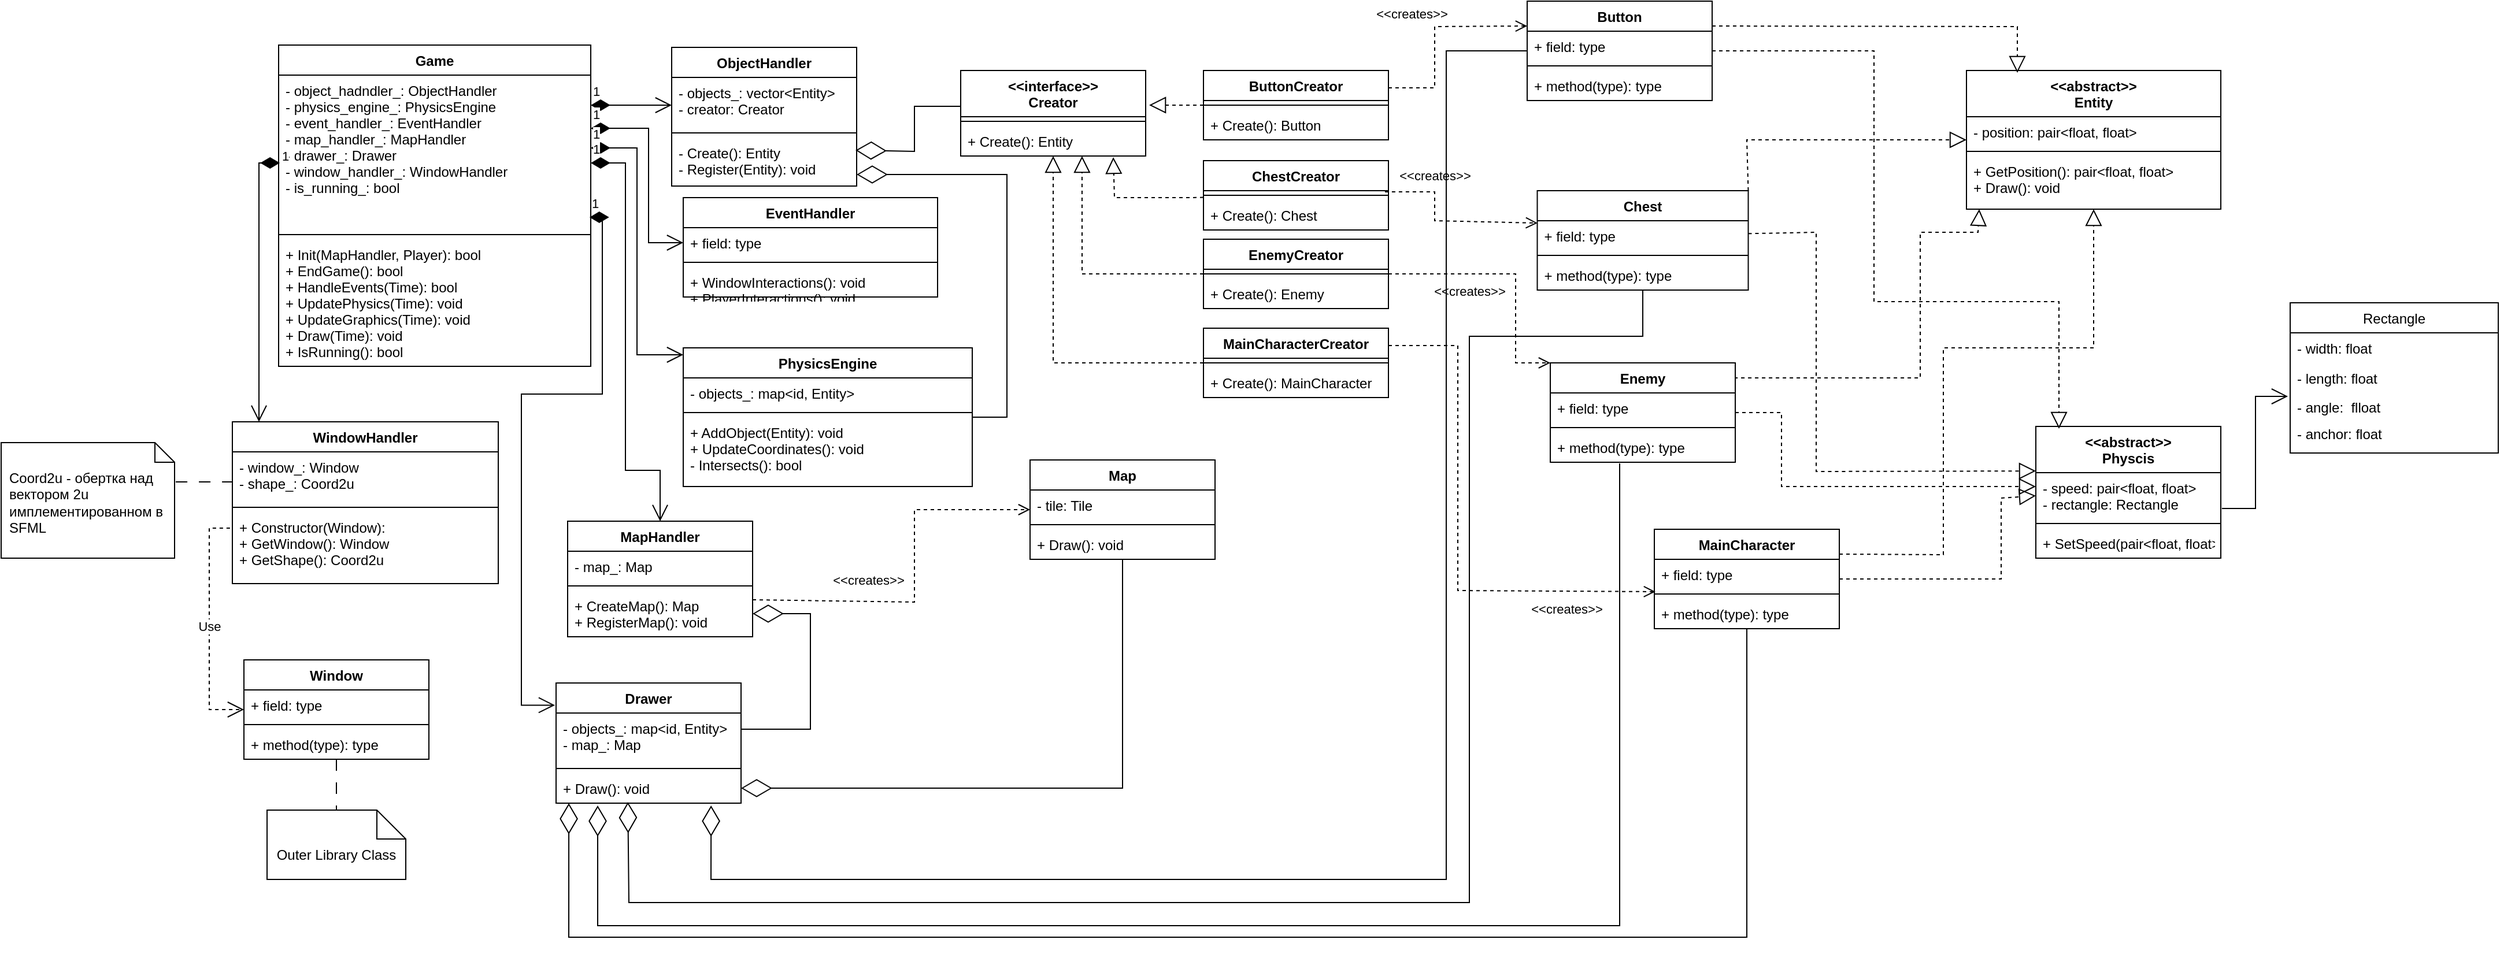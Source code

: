 <mxfile version="17.1.3" type="google"><diagram id="ywXc5MAIwlvj3-LFoGRq" name="Page-1"><mxGraphModel grid="1" gridSize="10" guides="1" tooltips="1" connect="1" arrows="1" page="1" fold="1" pageScale="1" pageWidth="850" pageHeight="1100" math="0" shadow="0"><root><mxCell id="0"/><mxCell id="1" parent="0"/><mxCell id="kwW3Hx332T4XAe6-a-iR-12" value="Game" style="swimlane;fontStyle=1;align=center;verticalAlign=top;childLayout=stackLayout;horizontal=1;startSize=26;horizontalStack=0;resizeParent=1;resizeParentMax=0;resizeLast=0;collapsible=1;marginBottom=0;" parent="1" vertex="1"><mxGeometry x="-230" y="8" width="270" height="278" as="geometry"/></mxCell><mxCell id="kwW3Hx332T4XAe6-a-iR-13" value="- object_hadndler_: ObjectHandler&#10;- physics_engine_: PhysicsEngine&#10;- event_handler_: EventHandler&#10;- map_handler_: MapHandler &#10;- drawer_: Drawer&#10;- window_handler_: WindowHandler&#10;- is_running_: bool" style="text;strokeColor=none;fillColor=none;align=left;verticalAlign=top;spacingLeft=4;spacingRight=4;overflow=hidden;rotatable=0;points=[[0,0.5],[1,0.5]];portConstraint=eastwest;" parent="kwW3Hx332T4XAe6-a-iR-12" vertex="1"><mxGeometry y="26" width="270" height="134" as="geometry"/></mxCell><mxCell id="kwW3Hx332T4XAe6-a-iR-14" value="" style="line;strokeWidth=1;fillColor=none;align=left;verticalAlign=middle;spacingTop=-1;spacingLeft=3;spacingRight=3;rotatable=0;labelPosition=right;points=[];portConstraint=eastwest;" parent="kwW3Hx332T4XAe6-a-iR-12" vertex="1"><mxGeometry y="160" width="270" height="8" as="geometry"/></mxCell><mxCell id="kwW3Hx332T4XAe6-a-iR-15" value="+ Init(MapHandler, Player): bool&#10;+ EndGame(): bool&#10;+ HandleEvents(Time): bool&#10;+ UpdatePhysics(Time): void&#10;+ UpdateGraphics(Time): void&#10;+ Draw(Time): void&#10;+ IsRunning(): bool" style="text;strokeColor=none;fillColor=none;align=left;verticalAlign=top;spacingLeft=4;spacingRight=4;overflow=hidden;rotatable=0;points=[[0,0.5],[1,0.5]];portConstraint=eastwest;" parent="kwW3Hx332T4XAe6-a-iR-12" vertex="1"><mxGeometry y="168" width="270" height="110" as="geometry"/></mxCell><mxCell id="q4BNDyevRpbZbOm6CrYP-4" value="PhysicsEngine" style="swimlane;fontStyle=1;align=center;verticalAlign=top;childLayout=stackLayout;horizontal=1;startSize=26;horizontalStack=0;resizeParent=1;resizeParentMax=0;resizeLast=0;collapsible=1;marginBottom=0;" vertex="1" parent="1"><mxGeometry x="120" y="270" width="250" height="120" as="geometry"/></mxCell><mxCell id="q4BNDyevRpbZbOm6CrYP-5" value="- objects_: map&lt;id, Entity&gt;" style="text;strokeColor=none;fillColor=none;align=left;verticalAlign=top;spacingLeft=4;spacingRight=4;overflow=hidden;rotatable=0;points=[[0,0.5],[1,0.5]];portConstraint=eastwest;" vertex="1" parent="q4BNDyevRpbZbOm6CrYP-4"><mxGeometry y="26" width="250" height="26" as="geometry"/></mxCell><mxCell id="q4BNDyevRpbZbOm6CrYP-6" value="" style="line;strokeWidth=1;fillColor=none;align=left;verticalAlign=middle;spacingTop=-1;spacingLeft=3;spacingRight=3;rotatable=0;labelPosition=right;points=[];portConstraint=eastwest;" vertex="1" parent="q4BNDyevRpbZbOm6CrYP-4"><mxGeometry y="52" width="250" height="8" as="geometry"/></mxCell><mxCell id="q4BNDyevRpbZbOm6CrYP-7" value="+ AddObject(Entity): void&#10;+ UpdateCoordinates(): void&#10;- Intersects(): bool" style="text;strokeColor=none;fillColor=none;align=left;verticalAlign=top;spacingLeft=4;spacingRight=4;overflow=hidden;rotatable=0;points=[[0,0.5],[1,0.5]];portConstraint=eastwest;" vertex="1" parent="q4BNDyevRpbZbOm6CrYP-4"><mxGeometry y="60" width="250" height="60" as="geometry"/></mxCell><mxCell id="q4BNDyevRpbZbOm6CrYP-8" value="ObjectHandler" style="swimlane;fontStyle=1;align=center;verticalAlign=top;childLayout=stackLayout;horizontal=1;startSize=26;horizontalStack=0;resizeParent=1;resizeParentMax=0;resizeLast=0;collapsible=1;marginBottom=0;" vertex="1" parent="1"><mxGeometry x="110" y="10" width="160" height="120" as="geometry"/></mxCell><mxCell id="q4BNDyevRpbZbOm6CrYP-9" value="- objects_: vector&lt;Entity&gt;&#10;- creator: Creator" style="text;strokeColor=none;fillColor=none;align=left;verticalAlign=top;spacingLeft=4;spacingRight=4;overflow=hidden;rotatable=0;points=[[0,0.5],[1,0.5]];portConstraint=eastwest;" vertex="1" parent="q4BNDyevRpbZbOm6CrYP-8"><mxGeometry y="26" width="160" height="44" as="geometry"/></mxCell><mxCell id="q4BNDyevRpbZbOm6CrYP-10" value="" style="line;strokeWidth=1;fillColor=none;align=left;verticalAlign=middle;spacingTop=-1;spacingLeft=3;spacingRight=3;rotatable=0;labelPosition=right;points=[];portConstraint=eastwest;" vertex="1" parent="q4BNDyevRpbZbOm6CrYP-8"><mxGeometry y="70" width="160" height="8" as="geometry"/></mxCell><mxCell id="q4BNDyevRpbZbOm6CrYP-11" value="- Create(): Entity&#10;- Register(Entity): void&#10;" style="text;strokeColor=none;fillColor=none;align=left;verticalAlign=top;spacingLeft=4;spacingRight=4;overflow=hidden;rotatable=0;points=[[0,0.5],[1,0.5]];portConstraint=eastwest;" vertex="1" parent="q4BNDyevRpbZbOm6CrYP-8"><mxGeometry y="78" width="160" height="42" as="geometry"/></mxCell><mxCell id="q4BNDyevRpbZbOm6CrYP-18" value="MapHandler" style="swimlane;fontStyle=1;align=center;verticalAlign=top;childLayout=stackLayout;horizontal=1;startSize=26;horizontalStack=0;resizeParent=1;resizeParentMax=0;resizeLast=0;collapsible=1;marginBottom=0;" vertex="1" parent="1"><mxGeometry x="20" y="420" width="160" height="100" as="geometry"/></mxCell><mxCell id="q4BNDyevRpbZbOm6CrYP-19" value="- map_: Map" style="text;strokeColor=none;fillColor=none;align=left;verticalAlign=top;spacingLeft=4;spacingRight=4;overflow=hidden;rotatable=0;points=[[0,0.5],[1,0.5]];portConstraint=eastwest;" vertex="1" parent="q4BNDyevRpbZbOm6CrYP-18"><mxGeometry y="26" width="160" height="26" as="geometry"/></mxCell><mxCell id="q4BNDyevRpbZbOm6CrYP-20" value="" style="line;strokeWidth=1;fillColor=none;align=left;verticalAlign=middle;spacingTop=-1;spacingLeft=3;spacingRight=3;rotatable=0;labelPosition=right;points=[];portConstraint=eastwest;" vertex="1" parent="q4BNDyevRpbZbOm6CrYP-18"><mxGeometry y="52" width="160" height="8" as="geometry"/></mxCell><mxCell id="q4BNDyevRpbZbOm6CrYP-21" value="+ CreateMap(): Map&#10;+ RegisterMap(): void" style="text;strokeColor=none;fillColor=none;align=left;verticalAlign=top;spacingLeft=4;spacingRight=4;overflow=hidden;rotatable=0;points=[[0,0.5],[1,0.5]];portConstraint=eastwest;" vertex="1" parent="q4BNDyevRpbZbOm6CrYP-18"><mxGeometry y="60" width="160" height="40" as="geometry"/></mxCell><mxCell id="q4BNDyevRpbZbOm6CrYP-32" value="1" style="endArrow=open;html=1;endSize=12;startArrow=diamondThin;startSize=14;startFill=1;edgeStyle=orthogonalEdgeStyle;align=left;verticalAlign=bottom;rounded=0;" edge="1" parent="1"><mxGeometry x="-1" y="3" relative="1" as="geometry"><mxPoint x="40" y="60" as="sourcePoint"/><mxPoint x="110" y="60" as="targetPoint"/></mxGeometry></mxCell><mxCell id="q4BNDyevRpbZbOm6CrYP-33" value="1" style="endArrow=open;html=1;endSize=12;startArrow=diamondThin;startSize=14;startFill=1;edgeStyle=orthogonalEdgeStyle;align=left;verticalAlign=bottom;rounded=0;entryX=0;entryY=0.115;entryDx=0;entryDy=0;entryPerimeter=0;" edge="1" parent="1"><mxGeometry x="-1" y="3" relative="1" as="geometry"><mxPoint x="40" y="80" as="sourcePoint"/><mxPoint x="120" y="178.99" as="targetPoint"/><Array as="points"><mxPoint x="90" y="80"/><mxPoint x="90" y="179"/></Array></mxGeometry></mxCell><mxCell id="q4BNDyevRpbZbOm6CrYP-36" value="EnemyCreator" style="swimlane;fontStyle=1;align=center;verticalAlign=top;childLayout=stackLayout;horizontal=1;startSize=26;horizontalStack=0;resizeParent=1;resizeParentMax=0;resizeLast=0;collapsible=1;marginBottom=0;" vertex="1" parent="1"><mxGeometry x="570" y="176" width="160" height="60" as="geometry"/></mxCell><mxCell id="q4BNDyevRpbZbOm6CrYP-38" value="" style="line;strokeWidth=1;fillColor=none;align=left;verticalAlign=middle;spacingTop=-1;spacingLeft=3;spacingRight=3;rotatable=0;labelPosition=right;points=[];portConstraint=eastwest;" vertex="1" parent="q4BNDyevRpbZbOm6CrYP-36"><mxGeometry y="26" width="160" height="8" as="geometry"/></mxCell><mxCell id="q4BNDyevRpbZbOm6CrYP-39" value="+ Create(): Enemy" style="text;strokeColor=none;fillColor=none;align=left;verticalAlign=top;spacingLeft=4;spacingRight=4;overflow=hidden;rotatable=0;points=[[0,0.5],[1,0.5]];portConstraint=eastwest;" vertex="1" parent="q4BNDyevRpbZbOm6CrYP-36"><mxGeometry y="34" width="160" height="26" as="geometry"/></mxCell><mxCell id="q4BNDyevRpbZbOm6CrYP-41" value="&lt;&lt;interface&gt;&gt;&#10;Creator" style="swimlane;fontStyle=1;align=center;verticalAlign=top;childLayout=stackLayout;horizontal=1;startSize=40;horizontalStack=0;resizeParent=1;resizeParentMax=0;resizeLast=0;collapsible=1;marginBottom=0;" vertex="1" parent="1"><mxGeometry x="360" y="30" width="160" height="74" as="geometry"/></mxCell><mxCell id="q4BNDyevRpbZbOm6CrYP-43" value="" style="line;strokeWidth=1;fillColor=none;align=left;verticalAlign=middle;spacingTop=-1;spacingLeft=3;spacingRight=3;rotatable=0;labelPosition=right;points=[];portConstraint=eastwest;" vertex="1" parent="q4BNDyevRpbZbOm6CrYP-41"><mxGeometry y="40" width="160" height="8" as="geometry"/></mxCell><mxCell id="q4BNDyevRpbZbOm6CrYP-44" value="+ Create(): Entity" style="text;strokeColor=none;fillColor=none;align=left;verticalAlign=top;spacingLeft=4;spacingRight=4;overflow=hidden;rotatable=0;points=[[0,0.5],[1,0.5]];portConstraint=eastwest;" vertex="1" parent="q4BNDyevRpbZbOm6CrYP-41"><mxGeometry y="48" width="160" height="26" as="geometry"/></mxCell><mxCell id="q4BNDyevRpbZbOm6CrYP-45" value="MainCharacterCreator" style="swimlane;fontStyle=1;align=center;verticalAlign=top;childLayout=stackLayout;horizontal=1;startSize=26;horizontalStack=0;resizeParent=1;resizeParentMax=0;resizeLast=0;collapsible=1;marginBottom=0;" vertex="1" parent="1"><mxGeometry x="570" y="253" width="160" height="60" as="geometry"/></mxCell><mxCell id="q4BNDyevRpbZbOm6CrYP-47" value="" style="line;strokeWidth=1;fillColor=none;align=left;verticalAlign=middle;spacingTop=-1;spacingLeft=3;spacingRight=3;rotatable=0;labelPosition=right;points=[];portConstraint=eastwest;" vertex="1" parent="q4BNDyevRpbZbOm6CrYP-45"><mxGeometry y="26" width="160" height="8" as="geometry"/></mxCell><mxCell id="q4BNDyevRpbZbOm6CrYP-48" value="+ Create(): MainCharacter" style="text;strokeColor=none;fillColor=none;align=left;verticalAlign=top;spacingLeft=4;spacingRight=4;overflow=hidden;rotatable=0;points=[[0,0.5],[1,0.5]];portConstraint=eastwest;" vertex="1" parent="q4BNDyevRpbZbOm6CrYP-45"><mxGeometry y="34" width="160" height="26" as="geometry"/></mxCell><mxCell id="q4BNDyevRpbZbOm6CrYP-53" value="ButtonCreator" style="swimlane;fontStyle=1;align=center;verticalAlign=top;childLayout=stackLayout;horizontal=1;startSize=26;horizontalStack=0;resizeParent=1;resizeParentMax=0;resizeLast=0;collapsible=1;marginBottom=0;" vertex="1" parent="1"><mxGeometry x="570" y="30" width="160" height="60" as="geometry"/></mxCell><mxCell id="q4BNDyevRpbZbOm6CrYP-55" value="" style="line;strokeWidth=1;fillColor=none;align=left;verticalAlign=middle;spacingTop=-1;spacingLeft=3;spacingRight=3;rotatable=0;labelPosition=right;points=[];portConstraint=eastwest;" vertex="1" parent="q4BNDyevRpbZbOm6CrYP-53"><mxGeometry y="26" width="160" height="8" as="geometry"/></mxCell><mxCell id="q4BNDyevRpbZbOm6CrYP-56" value="+ Create(): Button" style="text;strokeColor=none;fillColor=none;align=left;verticalAlign=top;spacingLeft=4;spacingRight=4;overflow=hidden;rotatable=0;points=[[0,0.5],[1,0.5]];portConstraint=eastwest;" vertex="1" parent="q4BNDyevRpbZbOm6CrYP-53"><mxGeometry y="34" width="160" height="26" as="geometry"/></mxCell><mxCell id="q4BNDyevRpbZbOm6CrYP-57" value="ChestCreator" style="swimlane;fontStyle=1;align=center;verticalAlign=top;childLayout=stackLayout;horizontal=1;startSize=26;horizontalStack=0;resizeParent=1;resizeParentMax=0;resizeLast=0;collapsible=1;marginBottom=0;" vertex="1" parent="1"><mxGeometry x="570" y="108" width="160" height="60" as="geometry"/></mxCell><mxCell id="q4BNDyevRpbZbOm6CrYP-59" value="" style="line;strokeWidth=1;fillColor=none;align=left;verticalAlign=middle;spacingTop=-1;spacingLeft=3;spacingRight=3;rotatable=0;labelPosition=right;points=[];portConstraint=eastwest;" vertex="1" parent="q4BNDyevRpbZbOm6CrYP-57"><mxGeometry y="26" width="160" height="8" as="geometry"/></mxCell><mxCell id="q4BNDyevRpbZbOm6CrYP-60" value="+ Create(): Chest" style="text;strokeColor=none;fillColor=none;align=left;verticalAlign=top;spacingLeft=4;spacingRight=4;overflow=hidden;rotatable=0;points=[[0,0.5],[1,0.5]];portConstraint=eastwest;" vertex="1" parent="q4BNDyevRpbZbOm6CrYP-57"><mxGeometry y="34" width="160" height="26" as="geometry"/></mxCell><mxCell id="q4BNDyevRpbZbOm6CrYP-67" value="&lt;&lt;abstract&gt;&gt;&#10;Entity" style="swimlane;fontStyle=1;align=center;verticalAlign=top;childLayout=stackLayout;horizontal=1;startSize=40;horizontalStack=0;resizeParent=1;resizeParentMax=0;resizeLast=0;collapsible=1;marginBottom=0;" vertex="1" parent="1"><mxGeometry x="1230" y="30" width="220" height="120" as="geometry"/></mxCell><mxCell id="q4BNDyevRpbZbOm6CrYP-68" value="- position: pair&lt;float, float&gt;" style="text;strokeColor=none;fillColor=none;align=left;verticalAlign=top;spacingLeft=4;spacingRight=4;overflow=hidden;rotatable=0;points=[[0,0.5],[1,0.5]];portConstraint=eastwest;" vertex="1" parent="q4BNDyevRpbZbOm6CrYP-67"><mxGeometry y="40" width="220" height="26" as="geometry"/></mxCell><mxCell id="q4BNDyevRpbZbOm6CrYP-69" value="" style="line;strokeWidth=1;fillColor=none;align=left;verticalAlign=middle;spacingTop=-1;spacingLeft=3;spacingRight=3;rotatable=0;labelPosition=right;points=[];portConstraint=eastwest;" vertex="1" parent="q4BNDyevRpbZbOm6CrYP-67"><mxGeometry y="66" width="220" height="8" as="geometry"/></mxCell><mxCell id="q4BNDyevRpbZbOm6CrYP-70" value="+ GetPosition(): pair&lt;float, float&gt;&#10;+ Draw(): void" style="text;strokeColor=none;fillColor=none;align=left;verticalAlign=top;spacingLeft=4;spacingRight=4;overflow=hidden;rotatable=0;points=[[0,0.5],[1,0.5]];portConstraint=eastwest;" vertex="1" parent="q4BNDyevRpbZbOm6CrYP-67"><mxGeometry y="74" width="220" height="46" as="geometry"/></mxCell><mxCell id="q4BNDyevRpbZbOm6CrYP-61" value="" style="endArrow=block;dashed=1;endFill=0;endSize=12;html=1;rounded=0;exitX=0.994;exitY=0.151;exitDx=0;exitDy=0;exitPerimeter=0;entryX=0.05;entryY=1;entryDx=0;entryDy=0;entryPerimeter=0;" edge="1" parent="1" source="q4BNDyevRpbZbOm6CrYP-165" target="q4BNDyevRpbZbOm6CrYP-70"><mxGeometry width="160" relative="1" as="geometry"><mxPoint x="993.548" y="286" as="sourcePoint"/><mxPoint x="1240" y="140" as="targetPoint"/><Array as="points"><mxPoint x="1190" y="296"/><mxPoint x="1190" y="170"/><mxPoint x="1240" y="170"/></Array></mxGeometry></mxCell><mxCell id="q4BNDyevRpbZbOm6CrYP-95" value="" style="endArrow=block;dashed=1;endFill=0;endSize=12;html=1;rounded=0;exitX=1;exitY=0.25;exitDx=0;exitDy=0;" edge="1" parent="1" source="q4BNDyevRpbZbOm6CrYP-169" target="q4BNDyevRpbZbOm6CrYP-67"><mxGeometry width="160" relative="1" as="geometry"><mxPoint x="1035" y="462.611" as="sourcePoint"/><mxPoint x="1192.5" y="130" as="targetPoint"/><Array as="points"><mxPoint x="1210" y="449"/><mxPoint x="1210" y="270"/><mxPoint x="1340" y="270"/></Array></mxGeometry></mxCell><mxCell id="q4BNDyevRpbZbOm6CrYP-96" value="" style="endArrow=block;dashed=1;endFill=0;endSize=12;html=1;rounded=0;entryX=0.2;entryY=0.017;entryDx=0;entryDy=0;entryPerimeter=0;exitX=1;exitY=0.25;exitDx=0;exitDy=0;" edge="1" parent="1" source="q4BNDyevRpbZbOm6CrYP-173" target="q4BNDyevRpbZbOm6CrYP-67"><mxGeometry width="160" relative="1" as="geometry"><mxPoint x="1025.1" y="12.1" as="sourcePoint"/><mxPoint x="1185" y="236" as="targetPoint"/><Array as="points"><mxPoint x="1274" y="-8"/></Array></mxGeometry></mxCell><mxCell id="q4BNDyevRpbZbOm6CrYP-97" value="" style="endArrow=block;dashed=1;endFill=0;endSize=12;html=1;rounded=0;exitX=1;exitY=0;exitDx=0;exitDy=0;" edge="1" parent="1" source="q4BNDyevRpbZbOm6CrYP-161" target="q4BNDyevRpbZbOm6CrYP-67"><mxGeometry width="160" relative="1" as="geometry"><mxPoint x="1035" y="148.5" as="sourcePoint"/><mxPoint x="1210" y="370" as="targetPoint"/><Array as="points"><mxPoint x="1040" y="90"/></Array></mxGeometry></mxCell><mxCell id="q4BNDyevRpbZbOm6CrYP-98" value="&amp;lt;&amp;lt;creates&amp;gt;&amp;gt;" style="endArrow=open;startArrow=none;endFill=0;startFill=0;endSize=8;html=1;verticalAlign=bottom;dashed=1;labelBackgroundColor=none;rounded=0;exitX=1;exitY=0.25;exitDx=0;exitDy=0;entryX=0.006;entryY=0.25;entryDx=0;entryDy=0;entryPerimeter=0;" edge="1" parent="1" source="q4BNDyevRpbZbOm6CrYP-45" target="q4BNDyevRpbZbOm6CrYP-171"><mxGeometry x="0.652" y="-24" width="160" relative="1" as="geometry"><mxPoint x="680" y="510" as="sourcePoint"/><mxPoint x="825" y="485.531" as="targetPoint"/><Array as="points"><mxPoint x="790" y="268"/><mxPoint x="790" y="480"/></Array><mxPoint as="offset"/></mxGeometry></mxCell><mxCell id="q4BNDyevRpbZbOm6CrYP-100" value="&amp;lt;&amp;lt;creates&amp;gt;&amp;gt;" style="endArrow=open;startArrow=none;endFill=0;startFill=0;endSize=8;html=1;verticalAlign=bottom;dashed=1;labelBackgroundColor=none;rounded=0;exitX=1;exitY=0.25;exitDx=0;exitDy=0;entryX=0;entryY=0.25;entryDx=0;entryDy=0;" edge="1" parent="1" source="q4BNDyevRpbZbOm6CrYP-53" target="q4BNDyevRpbZbOm6CrYP-173"><mxGeometry x="0.075" y="20" width="160" relative="1" as="geometry"><mxPoint x="630" y="450" as="sourcePoint"/><mxPoint x="822.5" y="34.909" as="targetPoint"/><Array as="points"><mxPoint x="770" y="45"/><mxPoint x="770" y="-8"/></Array><mxPoint x="-20" y="18" as="offset"/></mxGeometry></mxCell><mxCell id="q4BNDyevRpbZbOm6CrYP-102" value="&amp;lt;&amp;lt;creates&amp;gt;&amp;gt;" style="endArrow=open;startArrow=none;endFill=0;startFill=0;endSize=8;html=1;verticalAlign=bottom;dashed=1;labelBackgroundColor=none;rounded=0;exitX=0.981;exitY=0.125;exitDx=0;exitDy=0;exitPerimeter=0;entryX=0.001;entryY=0.077;entryDx=0;entryDy=0;entryPerimeter=0;" edge="1" parent="1" source="q4BNDyevRpbZbOm6CrYP-59" target="q4BNDyevRpbZbOm6CrYP-162"><mxGeometry x="-0.452" y="-5" width="160" relative="1" as="geometry"><mxPoint x="680" y="430" as="sourcePoint"/><mxPoint x="815" y="151.004" as="targetPoint"/><Array as="points"><mxPoint x="770" y="135"/><mxPoint x="770" y="160"/></Array><mxPoint x="5" y="-5" as="offset"/></mxGeometry></mxCell><mxCell id="q4BNDyevRpbZbOm6CrYP-103" value="&amp;lt;&amp;lt;creates&amp;gt;&amp;gt;" style="endArrow=open;startArrow=none;endFill=0;startFill=0;endSize=8;html=1;verticalAlign=bottom;dashed=1;labelBackgroundColor=none;rounded=0;entryX=0;entryY=0;entryDx=0;entryDy=0;" edge="1" parent="1" source="q4BNDyevRpbZbOm6CrYP-36" target="q4BNDyevRpbZbOm6CrYP-165"><mxGeometry x="-0.355" y="-24" width="160" relative="1" as="geometry"><mxPoint x="657.5" y="30" as="sourcePoint"/><mxPoint x="911.856" y="286" as="targetPoint"/><Array as="points"><mxPoint x="840" y="206"/><mxPoint x="840" y="283"/></Array><mxPoint as="offset"/></mxGeometry></mxCell><mxCell id="q4BNDyevRpbZbOm6CrYP-105" value="" style="endArrow=block;dashed=1;endFill=0;endSize=12;html=1;rounded=0;" edge="1" parent="1" source="q4BNDyevRpbZbOm6CrYP-38"><mxGeometry width="160" relative="1" as="geometry"><mxPoint x="588" y="200" as="sourcePoint"/><mxPoint x="464.955" y="104" as="targetPoint"/><Array as="points"><mxPoint x="465" y="206"/></Array></mxGeometry></mxCell><mxCell id="q4BNDyevRpbZbOm6CrYP-107" value="" style="endArrow=block;dashed=1;endFill=0;endSize=12;html=1;rounded=0;" edge="1" parent="1" source="q4BNDyevRpbZbOm6CrYP-45" target="q4BNDyevRpbZbOm6CrYP-41"><mxGeometry width="160" relative="1" as="geometry"><mxPoint x="580" y="280" as="sourcePoint"/><mxPoint x="670" y="170" as="targetPoint"/><Array as="points"><mxPoint x="440" y="283"/></Array></mxGeometry></mxCell><mxCell id="q4BNDyevRpbZbOm6CrYP-108" value="" style="endArrow=block;dashed=1;endFill=0;endSize=12;html=1;rounded=0;entryX=1.019;entryY=0.405;entryDx=0;entryDy=0;entryPerimeter=0;" edge="1" parent="1" target="q4BNDyevRpbZbOm6CrYP-41"><mxGeometry width="160" relative="1" as="geometry"><mxPoint x="570" y="60" as="sourcePoint"/><mxPoint x="650" y="110" as="targetPoint"/></mxGeometry></mxCell><mxCell id="q4BNDyevRpbZbOm6CrYP-109" value="" style="endArrow=block;dashed=1;endFill=0;endSize=12;html=1;rounded=0;entryX=0.825;entryY=1.038;entryDx=0;entryDy=0;entryPerimeter=0;" edge="1" parent="1" source="q4BNDyevRpbZbOm6CrYP-57" target="q4BNDyevRpbZbOm6CrYP-44"><mxGeometry width="160" relative="1" as="geometry"><mxPoint x="490" y="110" as="sourcePoint"/><mxPoint x="650" y="110" as="targetPoint"/><Array as="points"><mxPoint x="560" y="140"/><mxPoint x="493" y="140"/></Array></mxGeometry></mxCell><mxCell id="q4BNDyevRpbZbOm6CrYP-110" value="" style="endArrow=diamondThin;endFill=0;endSize=24;html=1;rounded=0;exitX=0;exitY=0.419;exitDx=0;exitDy=0;exitPerimeter=0;entryX=0.994;entryY=0.262;entryDx=0;entryDy=0;entryPerimeter=0;" edge="1" parent="1" source="q4BNDyevRpbZbOm6CrYP-41" target="q4BNDyevRpbZbOm6CrYP-11"><mxGeometry width="160" relative="1" as="geometry"><mxPoint x="270" y="58" as="sourcePoint"/><mxPoint x="320" y="30" as="targetPoint"/><Array as="points"><mxPoint x="320" y="61"/><mxPoint x="320" y="100"/></Array></mxGeometry></mxCell><mxCell id="q4BNDyevRpbZbOm6CrYP-112" value="" style="endArrow=diamondThin;endFill=0;endSize=24;html=1;rounded=0;" edge="1" parent="1" source="q4BNDyevRpbZbOm6CrYP-4"><mxGeometry width="160" relative="1" as="geometry"><mxPoint x="170" y="360" as="sourcePoint"/><mxPoint x="270" y="120" as="targetPoint"/><Array as="points"><mxPoint x="400" y="330"/><mxPoint x="400" y="120"/></Array></mxGeometry></mxCell><mxCell id="q4BNDyevRpbZbOm6CrYP-113" value="Drawer" style="swimlane;fontStyle=1;align=center;verticalAlign=top;childLayout=stackLayout;horizontal=1;startSize=26;horizontalStack=0;resizeParent=1;resizeParentMax=0;resizeLast=0;collapsible=1;marginBottom=0;" vertex="1" parent="1"><mxGeometry x="10" y="560" width="160" height="104" as="geometry"/></mxCell><mxCell id="q4BNDyevRpbZbOm6CrYP-114" value="- objects_: map&lt;id, Entity&gt;&#10;- map_: Map" style="text;strokeColor=none;fillColor=none;align=left;verticalAlign=top;spacingLeft=4;spacingRight=4;overflow=hidden;rotatable=0;points=[[0,0.5],[1,0.5]];portConstraint=eastwest;" vertex="1" parent="q4BNDyevRpbZbOm6CrYP-113"><mxGeometry y="26" width="160" height="44" as="geometry"/></mxCell><mxCell id="q4BNDyevRpbZbOm6CrYP-115" value="" style="line;strokeWidth=1;fillColor=none;align=left;verticalAlign=middle;spacingTop=-1;spacingLeft=3;spacingRight=3;rotatable=0;labelPosition=right;points=[];portConstraint=eastwest;" vertex="1" parent="q4BNDyevRpbZbOm6CrYP-113"><mxGeometry y="70" width="160" height="8" as="geometry"/></mxCell><mxCell id="q4BNDyevRpbZbOm6CrYP-116" value="+ Draw(): void" style="text;strokeColor=none;fillColor=none;align=left;verticalAlign=top;spacingLeft=4;spacingRight=4;overflow=hidden;rotatable=0;points=[[0,0.5],[1,0.5]];portConstraint=eastwest;" vertex="1" parent="q4BNDyevRpbZbOm6CrYP-113"><mxGeometry y="78" width="160" height="26" as="geometry"/></mxCell><mxCell id="q4BNDyevRpbZbOm6CrYP-119" value="1" style="endArrow=open;html=1;endSize=12;startArrow=diamondThin;startSize=14;startFill=1;edgeStyle=orthogonalEdgeStyle;align=left;verticalAlign=bottom;rounded=0;exitX=0.996;exitY=0.918;exitDx=0;exitDy=0;exitPerimeter=0;entryX=-0.006;entryY=0.185;entryDx=0;entryDy=0;entryPerimeter=0;" edge="1" parent="1" source="kwW3Hx332T4XAe6-a-iR-13" target="q4BNDyevRpbZbOm6CrYP-113"><mxGeometry x="-1" y="3" relative="1" as="geometry"><mxPoint x="-120" y="410" as="sourcePoint"/><mxPoint x="50" y="520" as="targetPoint"/><Array as="points"><mxPoint x="50" y="157"/><mxPoint x="50" y="310"/><mxPoint x="-20" y="310"/><mxPoint x="-20" y="579"/></Array></mxGeometry></mxCell><mxCell id="q4BNDyevRpbZbOm6CrYP-34" value="1" style="endArrow=open;html=1;endSize=12;startArrow=diamondThin;startSize=14;startFill=1;edgeStyle=orthogonalEdgeStyle;align=left;verticalAlign=bottom;rounded=0;" edge="1" parent="1" target="q4BNDyevRpbZbOm6CrYP-4"><mxGeometry x="-1" y="3" relative="1" as="geometry"><mxPoint x="40" y="97" as="sourcePoint"/><mxPoint x="120" y="276" as="targetPoint"/><Array as="points"><mxPoint x="80" y="97"/><mxPoint x="80" y="276"/></Array></mxGeometry></mxCell><mxCell id="q4BNDyevRpbZbOm6CrYP-35" value="1" style="endArrow=open;html=1;endSize=12;startArrow=diamondThin;startSize=14;startFill=1;edgeStyle=orthogonalEdgeStyle;align=left;verticalAlign=bottom;rounded=0;" edge="1" parent="1" target="q4BNDyevRpbZbOm6CrYP-18"><mxGeometry x="-1" y="3" relative="1" as="geometry"><mxPoint x="40" y="110" as="sourcePoint"/><mxPoint x="220" y="397" as="targetPoint"/><Array as="points"><mxPoint x="70" y="110"/><mxPoint x="70" y="376"/></Array></mxGeometry></mxCell><mxCell id="q4BNDyevRpbZbOm6CrYP-120" value="Map" style="swimlane;fontStyle=1;align=center;verticalAlign=top;childLayout=stackLayout;horizontal=1;startSize=26;horizontalStack=0;resizeParent=1;resizeParentMax=0;resizeLast=0;collapsible=1;marginBottom=0;" vertex="1" parent="1"><mxGeometry x="420" y="367" width="160" height="86" as="geometry"/></mxCell><mxCell id="q4BNDyevRpbZbOm6CrYP-121" value="- tile: Tile" style="text;strokeColor=none;fillColor=none;align=left;verticalAlign=top;spacingLeft=4;spacingRight=4;overflow=hidden;rotatable=0;points=[[0,0.5],[1,0.5]];portConstraint=eastwest;" vertex="1" parent="q4BNDyevRpbZbOm6CrYP-120"><mxGeometry y="26" width="160" height="26" as="geometry"/></mxCell><mxCell id="q4BNDyevRpbZbOm6CrYP-122" value="" style="line;strokeWidth=1;fillColor=none;align=left;verticalAlign=middle;spacingTop=-1;spacingLeft=3;spacingRight=3;rotatable=0;labelPosition=right;points=[];portConstraint=eastwest;" vertex="1" parent="q4BNDyevRpbZbOm6CrYP-120"><mxGeometry y="52" width="160" height="8" as="geometry"/></mxCell><mxCell id="q4BNDyevRpbZbOm6CrYP-123" value="+ Draw(): void" style="text;strokeColor=none;fillColor=none;align=left;verticalAlign=top;spacingLeft=4;spacingRight=4;overflow=hidden;rotatable=0;points=[[0,0.5],[1,0.5]];portConstraint=eastwest;" vertex="1" parent="q4BNDyevRpbZbOm6CrYP-120"><mxGeometry y="60" width="160" height="26" as="geometry"/></mxCell><mxCell id="q4BNDyevRpbZbOm6CrYP-124" value="&amp;lt;&amp;lt;creates&amp;gt;&amp;gt;" style="endArrow=open;startArrow=none;endFill=0;startFill=0;endSize=8;html=1;verticalAlign=bottom;dashed=1;labelBackgroundColor=none;rounded=0;exitX=1;exitY=0.2;exitDx=0;exitDy=0;exitPerimeter=0;" edge="1" parent="1" source="q4BNDyevRpbZbOm6CrYP-21" target="q4BNDyevRpbZbOm6CrYP-120"><mxGeometry x="-0.376" y="9" width="160" relative="1" as="geometry"><mxPoint x="410" y="396" as="sourcePoint"/><mxPoint x="570" y="396" as="targetPoint"/><Array as="points"><mxPoint x="320" y="490"/><mxPoint x="320" y="410"/></Array><mxPoint as="offset"/></mxGeometry></mxCell><mxCell id="q4BNDyevRpbZbOm6CrYP-125" value="" style="endArrow=diamondThin;endFill=0;endSize=24;html=1;rounded=0;entryX=1;entryY=0.5;entryDx=0;entryDy=0;" edge="1" parent="1" source="q4BNDyevRpbZbOm6CrYP-123" target="q4BNDyevRpbZbOm6CrYP-116"><mxGeometry width="160" relative="1" as="geometry"><mxPoint x="220" y="350" as="sourcePoint"/><mxPoint x="270" y="580" as="targetPoint"/><Array as="points"><mxPoint x="500" y="651"/></Array></mxGeometry></mxCell><mxCell id="q4BNDyevRpbZbOm6CrYP-126" value="" style="endArrow=diamondThin;endFill=0;endSize=24;html=1;rounded=0;entryX=0.225;entryY=1.077;entryDx=0;entryDy=0;entryPerimeter=0;" edge="1" parent="1" target="q4BNDyevRpbZbOm6CrYP-116"><mxGeometry width="160" relative="1" as="geometry"><mxPoint x="930" y="370" as="sourcePoint"/><mxPoint x="420" y="350" as="targetPoint"/><Array as="points"><mxPoint x="930" y="440"/><mxPoint x="930" y="520"/><mxPoint x="930" y="770"/><mxPoint x="46" y="770"/></Array></mxGeometry></mxCell><mxCell id="q4BNDyevRpbZbOm6CrYP-127" value="" style="endArrow=diamondThin;endFill=0;endSize=24;html=1;rounded=0;entryX=0.388;entryY=0.962;entryDx=0;entryDy=0;entryPerimeter=0;" edge="1" parent="1" source="q4BNDyevRpbZbOm6CrYP-161" target="q4BNDyevRpbZbOm6CrYP-116"><mxGeometry width="160" relative="1" as="geometry"><mxPoint x="892.857" y="216" as="sourcePoint"/><mxPoint x="530" y="590" as="targetPoint"/><Array as="points"><mxPoint x="950" y="260"/><mxPoint x="800" y="260"/><mxPoint x="800" y="750"/><mxPoint x="73" y="750"/></Array></mxGeometry></mxCell><mxCell id="q4BNDyevRpbZbOm6CrYP-129" value="" style="endArrow=diamondThin;endFill=0;endSize=24;html=1;rounded=0;entryX=0.069;entryY=1;entryDx=0;entryDy=0;entryPerimeter=0;" edge="1" parent="1" source="q4BNDyevRpbZbOm6CrYP-169" target="q4BNDyevRpbZbOm6CrYP-116"><mxGeometry width="160" relative="1" as="geometry"><mxPoint x="899.671" y="494" as="sourcePoint"/><mxPoint x="160" y="620" as="targetPoint"/><Array as="points"><mxPoint x="1040" y="780"/><mxPoint x="21" y="780"/></Array></mxGeometry></mxCell><mxCell id="q4BNDyevRpbZbOm6CrYP-130" value="" style="endArrow=diamondThin;endFill=0;endSize=24;html=1;rounded=0;entryX=0.838;entryY=1.077;entryDx=0;entryDy=0;entryPerimeter=0;" edge="1" parent="1" source="q4BNDyevRpbZbOm6CrYP-173" target="q4BNDyevRpbZbOm6CrYP-116"><mxGeometry width="160" relative="1" as="geometry"><mxPoint x="896.098" y="41" as="sourcePoint"/><mxPoint x="510" y="570" as="targetPoint"/><Array as="points"><mxPoint x="780" y="13"/><mxPoint x="780" y="730"/><mxPoint x="550" y="730"/><mxPoint x="370" y="730"/><mxPoint x="144" y="730"/></Array></mxGeometry></mxCell><mxCell id="q4BNDyevRpbZbOm6CrYP-132" value="&lt;&lt;abstract&gt;&gt;&#10;Physcis" style="swimlane;fontStyle=1;align=center;verticalAlign=top;childLayout=stackLayout;horizontal=1;startSize=40;horizontalStack=0;resizeParent=1;resizeParentMax=0;resizeLast=0;collapsible=1;marginBottom=0;" vertex="1" parent="1"><mxGeometry x="1290" y="338" width="160" height="114" as="geometry"/></mxCell><mxCell id="q4BNDyevRpbZbOm6CrYP-133" value="- speed: pair&lt;float, float&gt;&#10;- rectangle: Rectangle" style="text;strokeColor=none;fillColor=none;align=left;verticalAlign=top;spacingLeft=4;spacingRight=4;overflow=hidden;rotatable=0;points=[[0,0.5],[1,0.5]];portConstraint=eastwest;" vertex="1" parent="q4BNDyevRpbZbOm6CrYP-132"><mxGeometry y="40" width="160" height="40" as="geometry"/></mxCell><mxCell id="q4BNDyevRpbZbOm6CrYP-134" value="" style="line;strokeWidth=1;fillColor=none;align=left;verticalAlign=middle;spacingTop=-1;spacingLeft=3;spacingRight=3;rotatable=0;labelPosition=right;points=[];portConstraint=eastwest;" vertex="1" parent="q4BNDyevRpbZbOm6CrYP-132"><mxGeometry y="80" width="160" height="8" as="geometry"/></mxCell><mxCell id="q4BNDyevRpbZbOm6CrYP-135" value="+ SetSpeed(pair&lt;float, float&gt;):" style="text;strokeColor=none;fillColor=none;align=left;verticalAlign=top;spacingLeft=4;spacingRight=4;overflow=hidden;rotatable=0;points=[[0,0.5],[1,0.5]];portConstraint=eastwest;" vertex="1" parent="q4BNDyevRpbZbOm6CrYP-132"><mxGeometry y="88" width="160" height="26" as="geometry"/></mxCell><mxCell id="q4BNDyevRpbZbOm6CrYP-138" value="" style="endArrow=diamondThin;endFill=0;endSize=24;html=1;rounded=0;entryX=1;entryY=0.5;entryDx=0;entryDy=0;exitX=1;exitY=0.318;exitDx=0;exitDy=0;exitPerimeter=0;" edge="1" parent="1" source="q4BNDyevRpbZbOm6CrYP-114" target="q4BNDyevRpbZbOm6CrYP-21"><mxGeometry width="160" relative="1" as="geometry"><mxPoint x="310" y="480" as="sourcePoint"/><mxPoint x="470" y="480" as="targetPoint"/><Array as="points"><mxPoint x="230" y="600"/><mxPoint x="230" y="500"/></Array></mxGeometry></mxCell><mxCell id="q4BNDyevRpbZbOm6CrYP-139" value="Rectangle" style="swimlane;fontStyle=0;childLayout=stackLayout;horizontal=1;startSize=26;fillColor=none;horizontalStack=0;resizeParent=1;resizeParentMax=0;resizeLast=0;collapsible=1;marginBottom=0;" vertex="1" parent="1"><mxGeometry x="1510" y="231" width="180" height="130" as="geometry"/></mxCell><mxCell id="q4BNDyevRpbZbOm6CrYP-140" value="- width: float&#10;" style="text;strokeColor=none;fillColor=none;align=left;verticalAlign=top;spacingLeft=4;spacingRight=4;overflow=hidden;rotatable=0;points=[[0,0.5],[1,0.5]];portConstraint=eastwest;" vertex="1" parent="q4BNDyevRpbZbOm6CrYP-139"><mxGeometry y="26" width="180" height="74" as="geometry"/></mxCell><mxCell id="q4BNDyevRpbZbOm6CrYP-150" value="- anchor: float&#10;" style="text;strokeColor=none;fillColor=none;align=left;verticalAlign=top;spacingLeft=4;spacingRight=4;overflow=hidden;rotatable=0;points=[[0,0.5],[1,0.5]];portConstraint=eastwest;" vertex="1" parent="q4BNDyevRpbZbOm6CrYP-139"><mxGeometry y="100" width="180" height="30" as="geometry"/></mxCell><mxCell id="q4BNDyevRpbZbOm6CrYP-144" value="- length: float &#10;" style="text;strokeColor=none;fillColor=none;align=left;verticalAlign=top;spacingLeft=4;spacingRight=4;overflow=hidden;rotatable=0;points=[[0,0.5],[1,0.5]];portConstraint=eastwest;" vertex="1" parent="1"><mxGeometry x="1510" y="283" width="180" height="26" as="geometry"/></mxCell><mxCell id="q4BNDyevRpbZbOm6CrYP-145" value="- angle:  flloat&#10;" style="text;strokeColor=none;fillColor=none;align=left;verticalAlign=top;spacingLeft=4;spacingRight=4;overflow=hidden;rotatable=0;points=[[0,0.5],[1,0.5]];portConstraint=eastwest;" vertex="1" parent="1"><mxGeometry x="1510" y="308" width="180" height="30" as="geometry"/></mxCell><mxCell id="q4BNDyevRpbZbOm6CrYP-151" value="" style="endArrow=open;endFill=1;endSize=12;html=1;rounded=0;entryX=-0.011;entryY=0.133;entryDx=0;entryDy=0;entryPerimeter=0;exitX=1.006;exitY=0.775;exitDx=0;exitDy=0;exitPerimeter=0;" edge="1" parent="1" source="q4BNDyevRpbZbOm6CrYP-133" target="q4BNDyevRpbZbOm6CrYP-145"><mxGeometry width="160" relative="1" as="geometry"><mxPoint x="1480" y="394.5" as="sourcePoint"/><mxPoint x="1640" y="394.5" as="targetPoint"/><Array as="points"><mxPoint x="1480" y="409"/><mxPoint x="1480" y="312"/></Array></mxGeometry></mxCell><mxCell id="q4BNDyevRpbZbOm6CrYP-152" value="" style="endArrow=block;dashed=1;endFill=0;endSize=12;html=1;rounded=0;entryX=0;entryY=0.5;entryDx=0;entryDy=0;" edge="1" parent="1" source="q4BNDyevRpbZbOm6CrYP-169" target="q4BNDyevRpbZbOm6CrYP-133"><mxGeometry width="160" relative="1" as="geometry"><mxPoint x="1035" y="466.875" as="sourcePoint"/><mxPoint x="1326" y="160" as="targetPoint"/><Array as="points"><mxPoint x="1260" y="470"/><mxPoint x="1260" y="400"/></Array></mxGeometry></mxCell><mxCell id="q4BNDyevRpbZbOm6CrYP-153" value="" style="endArrow=block;dashed=1;endFill=0;endSize=12;html=1;rounded=0;" edge="1" parent="1" source="q4BNDyevRpbZbOm6CrYP-165"><mxGeometry width="160" relative="1" as="geometry"><mxPoint x="1063.519" y="320" as="sourcePoint"/><mxPoint x="1290" y="390" as="targetPoint"/><Array as="points"><mxPoint x="1070" y="326"/><mxPoint x="1070" y="390"/></Array></mxGeometry></mxCell><mxCell id="q4BNDyevRpbZbOm6CrYP-155" value="" style="endArrow=block;dashed=1;endFill=0;endSize=12;html=1;rounded=0;" edge="1" parent="1" source="q4BNDyevRpbZbOm6CrYP-162"><mxGeometry width="160" relative="1" as="geometry"><mxPoint x="1041.25" y="164.825" as="sourcePoint"/><mxPoint x="1290" y="376.556" as="targetPoint"/><Array as="points"><mxPoint x="1100" y="170"/><mxPoint x="1100" y="377"/></Array></mxGeometry></mxCell><mxCell id="q4BNDyevRpbZbOm6CrYP-156" value="" style="endArrow=block;dashed=1;endFill=0;endSize=12;html=1;rounded=0;" edge="1" parent="1" source="q4BNDyevRpbZbOm6CrYP-173"><mxGeometry width="160" relative="1" as="geometry"><mxPoint x="1022.5" y="46" as="sourcePoint"/><mxPoint x="1310" y="340" as="targetPoint"/><Array as="points"><mxPoint x="1150" y="13"/><mxPoint x="1150" y="230"/><mxPoint x="1310" y="230"/></Array></mxGeometry></mxCell><mxCell id="q4BNDyevRpbZbOm6CrYP-157" value="EventHandler" style="swimlane;fontStyle=1;align=center;verticalAlign=top;childLayout=stackLayout;horizontal=1;startSize=26;horizontalStack=0;resizeParent=1;resizeParentMax=0;resizeLast=0;collapsible=1;marginBottom=0;" vertex="1" parent="1"><mxGeometry x="120" y="140" width="220" height="86" as="geometry"/></mxCell><mxCell id="q4BNDyevRpbZbOm6CrYP-158" value="+ field: type" style="text;strokeColor=none;fillColor=none;align=left;verticalAlign=top;spacingLeft=4;spacingRight=4;overflow=hidden;rotatable=0;points=[[0,0.5],[1,0.5]];portConstraint=eastwest;" vertex="1" parent="q4BNDyevRpbZbOm6CrYP-157"><mxGeometry y="26" width="220" height="26" as="geometry"/></mxCell><mxCell id="q4BNDyevRpbZbOm6CrYP-159" value="" style="line;strokeWidth=1;fillColor=none;align=left;verticalAlign=middle;spacingTop=-1;spacingLeft=3;spacingRight=3;rotatable=0;labelPosition=right;points=[];portConstraint=eastwest;" vertex="1" parent="q4BNDyevRpbZbOm6CrYP-157"><mxGeometry y="52" width="220" height="8" as="geometry"/></mxCell><mxCell id="q4BNDyevRpbZbOm6CrYP-160" value="+ WindowInteractions(): void&#10;+ PlayerInteractions(): void&#10;+ TimerInteractions(): void" style="text;strokeColor=none;fillColor=none;align=left;verticalAlign=top;spacingLeft=4;spacingRight=4;overflow=hidden;rotatable=0;points=[[0,0.5],[1,0.5]];portConstraint=eastwest;" vertex="1" parent="q4BNDyevRpbZbOm6CrYP-157"><mxGeometry y="60" width="220" height="26" as="geometry"/></mxCell><mxCell id="q4BNDyevRpbZbOm6CrYP-161" value="Chest" style="swimlane;fontStyle=1;align=center;verticalAlign=top;childLayout=stackLayout;horizontal=1;startSize=26;horizontalStack=0;resizeParent=1;resizeParentMax=0;resizeLast=0;collapsible=1;marginBottom=0;" vertex="1" parent="1"><mxGeometry x="858.75" y="134" width="182.5" height="86" as="geometry"/></mxCell><mxCell id="q4BNDyevRpbZbOm6CrYP-162" value="+ field: type" style="text;strokeColor=none;fillColor=none;align=left;verticalAlign=top;spacingLeft=4;spacingRight=4;overflow=hidden;rotatable=0;points=[[0,0.5],[1,0.5]];portConstraint=eastwest;" vertex="1" parent="q4BNDyevRpbZbOm6CrYP-161"><mxGeometry y="26" width="182.5" height="26" as="geometry"/></mxCell><mxCell id="q4BNDyevRpbZbOm6CrYP-163" value="" style="line;strokeWidth=1;fillColor=none;align=left;verticalAlign=middle;spacingTop=-1;spacingLeft=3;spacingRight=3;rotatable=0;labelPosition=right;points=[];portConstraint=eastwest;" vertex="1" parent="q4BNDyevRpbZbOm6CrYP-161"><mxGeometry y="52" width="182.5" height="8" as="geometry"/></mxCell><mxCell id="q4BNDyevRpbZbOm6CrYP-164" value="+ method(type): type" style="text;strokeColor=none;fillColor=none;align=left;verticalAlign=top;spacingLeft=4;spacingRight=4;overflow=hidden;rotatable=0;points=[[0,0.5],[1,0.5]];portConstraint=eastwest;" vertex="1" parent="q4BNDyevRpbZbOm6CrYP-161"><mxGeometry y="60" width="182.5" height="26" as="geometry"/></mxCell><mxCell id="q4BNDyevRpbZbOm6CrYP-165" value="Enemy" style="swimlane;fontStyle=1;align=center;verticalAlign=top;childLayout=stackLayout;horizontal=1;startSize=26;horizontalStack=0;resizeParent=1;resizeParentMax=0;resizeLast=0;collapsible=1;marginBottom=0;" vertex="1" parent="1"><mxGeometry x="870" y="283" width="160" height="86" as="geometry"/></mxCell><mxCell id="q4BNDyevRpbZbOm6CrYP-166" value="+ field: type" style="text;strokeColor=none;fillColor=none;align=left;verticalAlign=top;spacingLeft=4;spacingRight=4;overflow=hidden;rotatable=0;points=[[0,0.5],[1,0.5]];portConstraint=eastwest;" vertex="1" parent="q4BNDyevRpbZbOm6CrYP-165"><mxGeometry y="26" width="160" height="26" as="geometry"/></mxCell><mxCell id="q4BNDyevRpbZbOm6CrYP-167" value="" style="line;strokeWidth=1;fillColor=none;align=left;verticalAlign=middle;spacingTop=-1;spacingLeft=3;spacingRight=3;rotatable=0;labelPosition=right;points=[];portConstraint=eastwest;" vertex="1" parent="q4BNDyevRpbZbOm6CrYP-165"><mxGeometry y="52" width="160" height="8" as="geometry"/></mxCell><mxCell id="q4BNDyevRpbZbOm6CrYP-168" value="+ method(type): type" style="text;strokeColor=none;fillColor=none;align=left;verticalAlign=top;spacingLeft=4;spacingRight=4;overflow=hidden;rotatable=0;points=[[0,0.5],[1,0.5]];portConstraint=eastwest;" vertex="1" parent="q4BNDyevRpbZbOm6CrYP-165"><mxGeometry y="60" width="160" height="26" as="geometry"/></mxCell><mxCell id="q4BNDyevRpbZbOm6CrYP-169" value="MainCharacter" style="swimlane;fontStyle=1;align=center;verticalAlign=top;childLayout=stackLayout;horizontal=1;startSize=26;horizontalStack=0;resizeParent=1;resizeParentMax=0;resizeLast=0;collapsible=1;marginBottom=0;" vertex="1" parent="1"><mxGeometry x="960" y="427" width="160" height="86" as="geometry"/></mxCell><mxCell id="q4BNDyevRpbZbOm6CrYP-170" value="+ field: type" style="text;strokeColor=none;fillColor=none;align=left;verticalAlign=top;spacingLeft=4;spacingRight=4;overflow=hidden;rotatable=0;points=[[0,0.5],[1,0.5]];portConstraint=eastwest;" vertex="1" parent="q4BNDyevRpbZbOm6CrYP-169"><mxGeometry y="26" width="160" height="26" as="geometry"/></mxCell><mxCell id="q4BNDyevRpbZbOm6CrYP-171" value="" style="line;strokeWidth=1;fillColor=none;align=left;verticalAlign=middle;spacingTop=-1;spacingLeft=3;spacingRight=3;rotatable=0;labelPosition=right;points=[];portConstraint=eastwest;" vertex="1" parent="q4BNDyevRpbZbOm6CrYP-169"><mxGeometry y="52" width="160" height="8" as="geometry"/></mxCell><mxCell id="q4BNDyevRpbZbOm6CrYP-172" value="+ method(type): type" style="text;strokeColor=none;fillColor=none;align=left;verticalAlign=top;spacingLeft=4;spacingRight=4;overflow=hidden;rotatable=0;points=[[0,0.5],[1,0.5]];portConstraint=eastwest;" vertex="1" parent="q4BNDyevRpbZbOm6CrYP-169"><mxGeometry y="60" width="160" height="26" as="geometry"/></mxCell><mxCell id="q4BNDyevRpbZbOm6CrYP-173" value="Button" style="swimlane;fontStyle=1;align=center;verticalAlign=top;childLayout=stackLayout;horizontal=1;startSize=26;horizontalStack=0;resizeParent=1;resizeParentMax=0;resizeLast=0;collapsible=1;marginBottom=0;" vertex="1" parent="1"><mxGeometry x="850" y="-30" width="160" height="86" as="geometry"/></mxCell><mxCell id="q4BNDyevRpbZbOm6CrYP-174" value="+ field: type" style="text;strokeColor=none;fillColor=none;align=left;verticalAlign=top;spacingLeft=4;spacingRight=4;overflow=hidden;rotatable=0;points=[[0,0.5],[1,0.5]];portConstraint=eastwest;" vertex="1" parent="q4BNDyevRpbZbOm6CrYP-173"><mxGeometry y="26" width="160" height="26" as="geometry"/></mxCell><mxCell id="q4BNDyevRpbZbOm6CrYP-175" value="" style="line;strokeWidth=1;fillColor=none;align=left;verticalAlign=middle;spacingTop=-1;spacingLeft=3;spacingRight=3;rotatable=0;labelPosition=right;points=[];portConstraint=eastwest;" vertex="1" parent="q4BNDyevRpbZbOm6CrYP-173"><mxGeometry y="52" width="160" height="8" as="geometry"/></mxCell><mxCell id="q4BNDyevRpbZbOm6CrYP-176" value="+ method(type): type" style="text;strokeColor=none;fillColor=none;align=left;verticalAlign=top;spacingLeft=4;spacingRight=4;overflow=hidden;rotatable=0;points=[[0,0.5],[1,0.5]];portConstraint=eastwest;" vertex="1" parent="q4BNDyevRpbZbOm6CrYP-173"><mxGeometry y="60" width="160" height="26" as="geometry"/></mxCell><mxCell id="q4BNDyevRpbZbOm6CrYP-177" value="WindowHandler" style="swimlane;fontStyle=1;align=center;verticalAlign=top;childLayout=stackLayout;horizontal=1;startSize=26;horizontalStack=0;resizeParent=1;resizeParentMax=0;resizeLast=0;collapsible=1;marginBottom=0;" vertex="1" parent="1"><mxGeometry x="-270" y="334" width="230" height="140" as="geometry"/></mxCell><mxCell id="q4BNDyevRpbZbOm6CrYP-178" value="- window_: Window&#10;- shape_: Coord2u" style="text;strokeColor=none;fillColor=none;align=left;verticalAlign=top;spacingLeft=4;spacingRight=4;overflow=hidden;rotatable=0;points=[[0,0.5],[1,0.5]];portConstraint=eastwest;" vertex="1" parent="q4BNDyevRpbZbOm6CrYP-177"><mxGeometry y="26" width="230" height="44" as="geometry"/></mxCell><mxCell id="q4BNDyevRpbZbOm6CrYP-179" value="" style="line;strokeWidth=1;fillColor=none;align=left;verticalAlign=middle;spacingTop=-1;spacingLeft=3;spacingRight=3;rotatable=0;labelPosition=right;points=[];portConstraint=eastwest;" vertex="1" parent="q4BNDyevRpbZbOm6CrYP-177"><mxGeometry y="70" width="230" height="8" as="geometry"/></mxCell><mxCell id="q4BNDyevRpbZbOm6CrYP-180" value="+ Constructor(Window): &#10;+ GetWindow(): Window&#10;+ GetShape(): Coord2u" style="text;strokeColor=none;fillColor=none;align=left;verticalAlign=top;spacingLeft=4;spacingRight=4;overflow=hidden;rotatable=0;points=[[0,0.5],[1,0.5]];portConstraint=eastwest;" vertex="1" parent="q4BNDyevRpbZbOm6CrYP-177"><mxGeometry y="78" width="230" height="62" as="geometry"/></mxCell><mxCell id="q4BNDyevRpbZbOm6CrYP-185" value="Window" style="swimlane;fontStyle=1;align=center;verticalAlign=top;childLayout=stackLayout;horizontal=1;startSize=26;horizontalStack=0;resizeParent=1;resizeParentMax=0;resizeLast=0;collapsible=1;marginBottom=0;" vertex="1" parent="1"><mxGeometry x="-260" y="540" width="160" height="86" as="geometry"/></mxCell><mxCell id="q4BNDyevRpbZbOm6CrYP-186" value="+ field: type" style="text;strokeColor=none;fillColor=none;align=left;verticalAlign=top;spacingLeft=4;spacingRight=4;overflow=hidden;rotatable=0;points=[[0,0.5],[1,0.5]];portConstraint=eastwest;" vertex="1" parent="q4BNDyevRpbZbOm6CrYP-185"><mxGeometry y="26" width="160" height="26" as="geometry"/></mxCell><mxCell id="q4BNDyevRpbZbOm6CrYP-187" value="" style="line;strokeWidth=1;fillColor=none;align=left;verticalAlign=middle;spacingTop=-1;spacingLeft=3;spacingRight=3;rotatable=0;labelPosition=right;points=[];portConstraint=eastwest;" vertex="1" parent="q4BNDyevRpbZbOm6CrYP-185"><mxGeometry y="52" width="160" height="8" as="geometry"/></mxCell><mxCell id="q4BNDyevRpbZbOm6CrYP-188" value="+ method(type): type" style="text;strokeColor=none;fillColor=none;align=left;verticalAlign=top;spacingLeft=4;spacingRight=4;overflow=hidden;rotatable=0;points=[[0,0.5],[1,0.5]];portConstraint=eastwest;" vertex="1" parent="q4BNDyevRpbZbOm6CrYP-185"><mxGeometry y="60" width="160" height="26" as="geometry"/></mxCell><mxCell id="q4BNDyevRpbZbOm6CrYP-189" value="Outer Library Class" style="shape=note2;boundedLbl=1;whiteSpace=wrap;html=1;size=25;verticalAlign=top;align=center;" vertex="1" parent="1"><mxGeometry x="-240" y="670" width="120" height="60" as="geometry"/></mxCell><mxCell id="q4BNDyevRpbZbOm6CrYP-191" value="" style="endArrow=none;startArrow=none;endFill=0;startFill=0;endSize=8;html=1;verticalAlign=bottom;dashed=1;labelBackgroundColor=none;dashPattern=10 10;rounded=0;" edge="1" parent="1" source="q4BNDyevRpbZbOm6CrYP-185" target="q4BNDyevRpbZbOm6CrYP-189"><mxGeometry width="160" relative="1" as="geometry"><mxPoint x="-175" y="663" as="sourcePoint"/><mxPoint x="-15" y="663" as="targetPoint"/></mxGeometry></mxCell><mxCell id="q4BNDyevRpbZbOm6CrYP-192" value="1" style="endArrow=open;html=1;endSize=12;startArrow=diamondThin;startSize=14;startFill=1;edgeStyle=orthogonalEdgeStyle;align=left;verticalAlign=bottom;rounded=0;entryX=0.1;entryY=0;entryDx=0;entryDy=0;entryPerimeter=0;exitX=0.004;exitY=0.567;exitDx=0;exitDy=0;exitPerimeter=0;" edge="1" parent="1" source="kwW3Hx332T4XAe6-a-iR-13" target="q4BNDyevRpbZbOm6CrYP-177"><mxGeometry x="-1" y="3" relative="1" as="geometry"><mxPoint x="-260" y="130" as="sourcePoint"/><mxPoint x="-100" y="130" as="targetPoint"/></mxGeometry></mxCell><mxCell id="q4BNDyevRpbZbOm6CrYP-201" value="&lt;font face=&quot;helvetica&quot;&gt;Coord2u - обертка над вектором 2u имплементированном в SFML&lt;/font&gt;" style="shape=note2;boundedLbl=1;whiteSpace=wrap;html=1;size=17;verticalAlign=top;align=left;spacingLeft=5;" vertex="1" parent="1"><mxGeometry x="-470" y="352" width="150" height="100" as="geometry"/></mxCell><mxCell id="q4BNDyevRpbZbOm6CrYP-203" value="" style="endArrow=none;startArrow=none;endFill=0;startFill=0;endSize=8;html=1;verticalAlign=bottom;dashed=1;labelBackgroundColor=none;dashPattern=10 10;rounded=0;exitX=1.007;exitY=0.34;exitDx=0;exitDy=0;exitPerimeter=0;" edge="1" parent="1" source="q4BNDyevRpbZbOm6CrYP-201"><mxGeometry width="160" relative="1" as="geometry"><mxPoint x="-380" y="420" as="sourcePoint"/><mxPoint x="-270" y="386" as="targetPoint"/></mxGeometry></mxCell><mxCell id="q4BNDyevRpbZbOm6CrYP-204" value="Use" style="endArrow=open;endSize=12;dashed=1;html=1;rounded=0;exitX=-0.009;exitY=0.226;exitDx=0;exitDy=0;exitPerimeter=0;" edge="1" parent="1" source="q4BNDyevRpbZbOm6CrYP-180" target="q4BNDyevRpbZbOm6CrYP-185"><mxGeometry width="160" relative="1" as="geometry"><mxPoint x="-290" y="400" as="sourcePoint"/><mxPoint x="-270" y="580" as="targetPoint"/><Array as="points"><mxPoint x="-290" y="426"/><mxPoint x="-290" y="583"/></Array></mxGeometry></mxCell></root></mxGraphModel></diagram></mxfile>